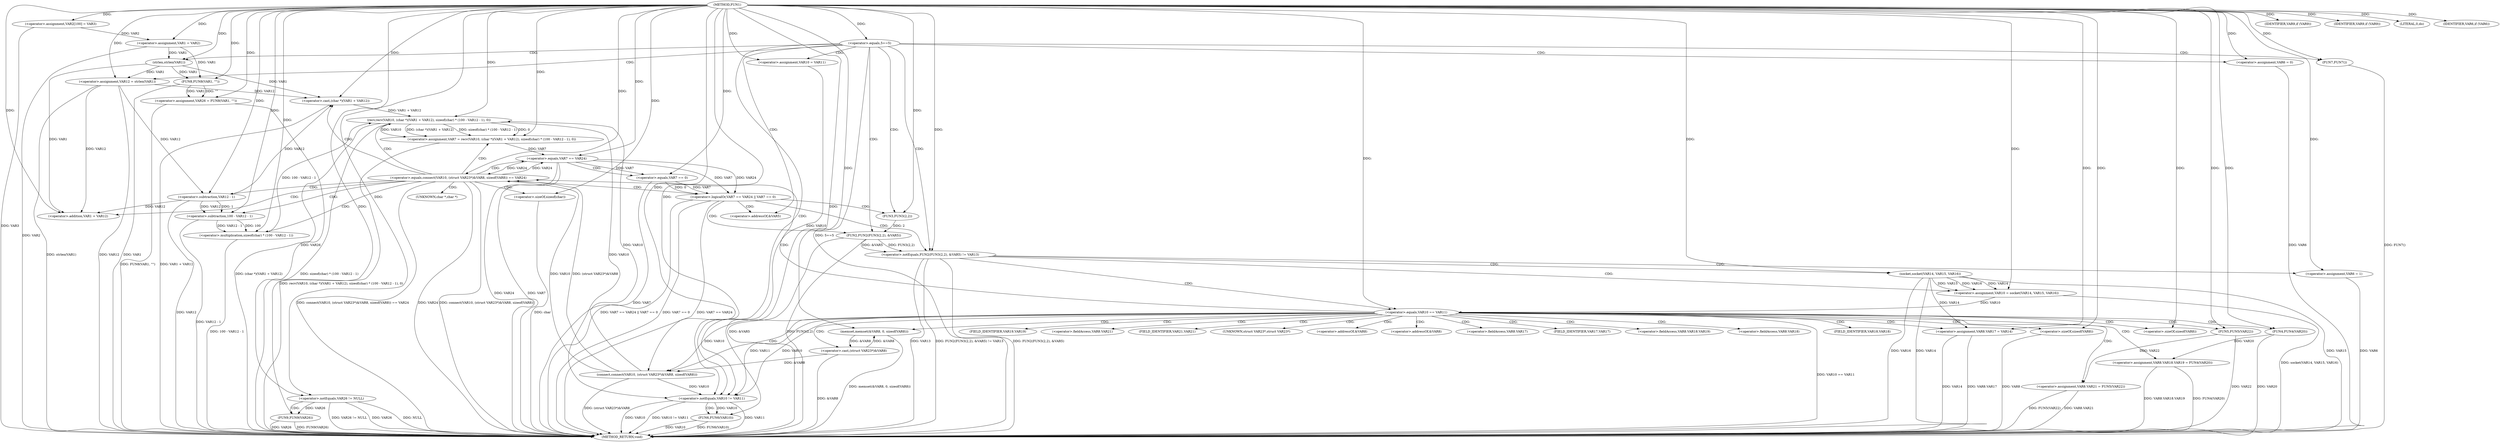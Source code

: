 digraph FUN1 {  
"1000100" [label = "(METHOD,FUN1)" ]
"1000259" [label = "(METHOD_RETURN,void)" ]
"1000104" [label = "(<operator>.assignment,VAR2[100] = VAR3)" ]
"1000107" [label = "(<operator>.assignment,VAR1 = VAR2)" ]
"1000111" [label = "(<operator>.equals,5==5)" ]
"1000118" [label = "(<operator>.assignment,VAR6 = 0)" ]
"1000125" [label = "(<operator>.assignment,VAR10 = VAR11)" ]
"1000129" [label = "(<operator>.assignment,VAR12 = strlen(VAR1))" ]
"1000131" [label = "(strlen,strlen(VAR1))" ]
"1000136" [label = "(<operator>.notEquals,FUN2(FUN3(2,2), &VAR5) != VAR13)" ]
"1000137" [label = "(FUN2,FUN2(FUN3(2,2), &VAR5))" ]
"1000138" [label = "(FUN3,FUN3(2,2))" ]
"1000146" [label = "(<operator>.assignment,VAR6 = 1)" ]
"1000149" [label = "(<operator>.assignment,VAR10 = socket(VAR14, VAR15, VAR16))" ]
"1000151" [label = "(socket,socket(VAR14, VAR15, VAR16))" ]
"1000156" [label = "(<operator>.equals,VAR10 == VAR11)" ]
"1000161" [label = "(memset,memset(&VAR8, 0, sizeof(VAR8)))" ]
"1000165" [label = "(<operator>.sizeOf,sizeof(VAR8))" ]
"1000167" [label = "(<operator>.assignment,VAR8.VAR17 = VAR14)" ]
"1000172" [label = "(<operator>.assignment,VAR8.VAR18.VAR19 = FUN4(VAR20))" ]
"1000178" [label = "(FUN4,FUN4(VAR20))" ]
"1000180" [label = "(<operator>.assignment,VAR8.VAR21 = FUN5(VAR22))" ]
"1000184" [label = "(FUN5,FUN5(VAR22))" ]
"1000187" [label = "(<operator>.equals,connect(VAR10, (struct VAR23*)&VAR8, sizeof(VAR8)) == VAR24)" ]
"1000188" [label = "(connect,connect(VAR10, (struct VAR23*)&VAR8, sizeof(VAR8)))" ]
"1000190" [label = "(<operator>.cast,(struct VAR23*)&VAR8)" ]
"1000194" [label = "(<operator>.sizeOf,sizeof(VAR8))" ]
"1000199" [label = "(<operator>.assignment,VAR7 = recv(VAR10, (char *)(VAR1 + VAR12), sizeof(char) * (100 - VAR12 - 1), 0))" ]
"1000201" [label = "(recv,recv(VAR10, (char *)(VAR1 + VAR12), sizeof(char) * (100 - VAR12 - 1), 0))" ]
"1000203" [label = "(<operator>.cast,(char *)(VAR1 + VAR12))" ]
"1000205" [label = "(<operator>.addition,VAR1 + VAR12)" ]
"1000208" [label = "(<operator>.multiplication,sizeof(char) * (100 - VAR12 - 1))" ]
"1000209" [label = "(<operator>.sizeOf,sizeof(char))" ]
"1000211" [label = "(<operator>.subtraction,100 - VAR12 - 1)" ]
"1000213" [label = "(<operator>.subtraction,VAR12 - 1)" ]
"1000218" [label = "(<operator>.logicalOr,VAR7 == VAR24 || VAR7 == 0)" ]
"1000219" [label = "(<operator>.equals,VAR7 == VAR24)" ]
"1000222" [label = "(<operator>.equals,VAR7 == 0)" ]
"1000228" [label = "(IDENTIFIER,VAR9,if (VAR9))" ]
"1000231" [label = "(IDENTIFIER,VAR9,if (VAR9))" ]
"1000233" [label = "(LITERAL,0,do)" ]
"1000235" [label = "(<operator>.notEquals,VAR10 != VAR11)" ]
"1000239" [label = "(FUN6,FUN6(VAR10))" ]
"1000242" [label = "(IDENTIFIER,VAR6,if (VAR6))" ]
"1000244" [label = "(FUN7,FUN7())" ]
"1000247" [label = "(<operator>.assignment,VAR26 = FUN8(VAR1, \"\"))" ]
"1000249" [label = "(FUN8,FUN8(VAR1, \"\"))" ]
"1000253" [label = "(<operator>.notEquals,VAR26 != NULL)" ]
"1000257" [label = "(FUN9,FUN9(VAR26))" ]
"1000141" [label = "(<operator>.addressOf,&VAR5)" ]
"1000162" [label = "(<operator>.addressOf,&VAR8)" ]
"1000168" [label = "(<operator>.fieldAccess,VAR8.VAR17)" ]
"1000170" [label = "(FIELD_IDENTIFIER,VAR17,VAR17)" ]
"1000173" [label = "(<operator>.fieldAccess,VAR8.VAR18.VAR19)" ]
"1000174" [label = "(<operator>.fieldAccess,VAR8.VAR18)" ]
"1000176" [label = "(FIELD_IDENTIFIER,VAR18,VAR18)" ]
"1000177" [label = "(FIELD_IDENTIFIER,VAR19,VAR19)" ]
"1000181" [label = "(<operator>.fieldAccess,VAR8.VAR21)" ]
"1000183" [label = "(FIELD_IDENTIFIER,VAR21,VAR21)" ]
"1000191" [label = "(UNKNOWN,struct VAR23*,struct VAR23*)" ]
"1000192" [label = "(<operator>.addressOf,&VAR8)" ]
"1000204" [label = "(UNKNOWN,char *,char *)" ]
  "1000184" -> "1000259"  [ label = "DDG: VAR22"] 
  "1000218" -> "1000259"  [ label = "DDG: VAR7 == VAR24"] 
  "1000137" -> "1000259"  [ label = "DDG: &VAR5"] 
  "1000180" -> "1000259"  [ label = "DDG: VAR8.VAR21"] 
  "1000151" -> "1000259"  [ label = "DDG: VAR15"] 
  "1000151" -> "1000259"  [ label = "DDG: VAR16"] 
  "1000129" -> "1000259"  [ label = "DDG: strlen(VAR1)"] 
  "1000187" -> "1000259"  [ label = "DDG: connect(VAR10, (struct VAR23*)&VAR8, sizeof(VAR8))"] 
  "1000172" -> "1000259"  [ label = "DDG: FUN4(VAR20)"] 
  "1000167" -> "1000259"  [ label = "DDG: VAR8.VAR17"] 
  "1000129" -> "1000259"  [ label = "DDG: VAR12"] 
  "1000187" -> "1000259"  [ label = "DDG: connect(VAR10, (struct VAR23*)&VAR8, sizeof(VAR8)) == VAR24"] 
  "1000219" -> "1000259"  [ label = "DDG: VAR24"] 
  "1000199" -> "1000259"  [ label = "DDG: recv(VAR10, (char *)(VAR1 + VAR12), sizeof(char) * (100 - VAR12 - 1), 0)"] 
  "1000222" -> "1000259"  [ label = "DDG: VAR7"] 
  "1000235" -> "1000259"  [ label = "DDG: VAR11"] 
  "1000209" -> "1000259"  [ label = "DDG: char"] 
  "1000235" -> "1000259"  [ label = "DDG: VAR10"] 
  "1000149" -> "1000259"  [ label = "DDG: socket(VAR14, VAR15, VAR16)"] 
  "1000239" -> "1000259"  [ label = "DDG: FUN6(VAR10)"] 
  "1000253" -> "1000259"  [ label = "DDG: VAR26 != NULL"] 
  "1000235" -> "1000259"  [ label = "DDG: VAR10 != VAR11"] 
  "1000188" -> "1000259"  [ label = "DDG: (struct VAR23*)&VAR8"] 
  "1000178" -> "1000259"  [ label = "DDG: VAR20"] 
  "1000253" -> "1000259"  [ label = "DDG: NULL"] 
  "1000239" -> "1000259"  [ label = "DDG: VAR10"] 
  "1000213" -> "1000259"  [ label = "DDG: VAR12"] 
  "1000253" -> "1000259"  [ label = "DDG: VAR26"] 
  "1000194" -> "1000259"  [ label = "DDG: VAR8"] 
  "1000180" -> "1000259"  [ label = "DDG: FUN5(VAR22)"] 
  "1000151" -> "1000259"  [ label = "DDG: VAR14"] 
  "1000218" -> "1000259"  [ label = "DDG: VAR7 == VAR24 || VAR7 == 0"] 
  "1000201" -> "1000259"  [ label = "DDG: (char *)(VAR1 + VAR12)"] 
  "1000218" -> "1000259"  [ label = "DDG: VAR7 == 0"] 
  "1000201" -> "1000259"  [ label = "DDG: sizeof(char) * (100 - VAR12 - 1)"] 
  "1000257" -> "1000259"  [ label = "DDG: VAR26"] 
  "1000211" -> "1000259"  [ label = "DDG: VAR12 - 1"] 
  "1000208" -> "1000259"  [ label = "DDG: 100 - VAR12 - 1"] 
  "1000172" -> "1000259"  [ label = "DDG: VAR8.VAR18.VAR19"] 
  "1000136" -> "1000259"  [ label = "DDG: VAR13"] 
  "1000136" -> "1000259"  [ label = "DDG: FUN2(FUN3(2,2), &VAR5) != VAR13"] 
  "1000219" -> "1000259"  [ label = "DDG: VAR7"] 
  "1000167" -> "1000259"  [ label = "DDG: VAR14"] 
  "1000244" -> "1000259"  [ label = "DDG: FUN7()"] 
  "1000257" -> "1000259"  [ label = "DDG: FUN9(VAR26)"] 
  "1000156" -> "1000259"  [ label = "DDG: VAR10 == VAR11"] 
  "1000249" -> "1000259"  [ label = "DDG: VAR1"] 
  "1000137" -> "1000259"  [ label = "DDG: FUN3(2,2)"] 
  "1000203" -> "1000259"  [ label = "DDG: VAR1 + VAR12"] 
  "1000118" -> "1000259"  [ label = "DDG: VAR6"] 
  "1000187" -> "1000259"  [ label = "DDG: VAR24"] 
  "1000146" -> "1000259"  [ label = "DDG: VAR6"] 
  "1000190" -> "1000259"  [ label = "DDG: &VAR8"] 
  "1000111" -> "1000259"  [ label = "DDG: 5==5"] 
  "1000161" -> "1000259"  [ label = "DDG: memset(&VAR8, 0, sizeof(VAR8))"] 
  "1000136" -> "1000259"  [ label = "DDG: FUN2(FUN3(2,2), &VAR5)"] 
  "1000104" -> "1000259"  [ label = "DDG: VAR3"] 
  "1000107" -> "1000259"  [ label = "DDG: VAR2"] 
  "1000247" -> "1000259"  [ label = "DDG: FUN8(VAR1, \"\")"] 
  "1000100" -> "1000104"  [ label = "DDG: "] 
  "1000104" -> "1000107"  [ label = "DDG: VAR2"] 
  "1000100" -> "1000107"  [ label = "DDG: "] 
  "1000100" -> "1000111"  [ label = "DDG: "] 
  "1000100" -> "1000118"  [ label = "DDG: "] 
  "1000100" -> "1000125"  [ label = "DDG: "] 
  "1000131" -> "1000129"  [ label = "DDG: VAR1"] 
  "1000100" -> "1000129"  [ label = "DDG: "] 
  "1000107" -> "1000131"  [ label = "DDG: VAR1"] 
  "1000100" -> "1000131"  [ label = "DDG: "] 
  "1000137" -> "1000136"  [ label = "DDG: FUN3(2,2)"] 
  "1000137" -> "1000136"  [ label = "DDG: &VAR5"] 
  "1000138" -> "1000137"  [ label = "DDG: 2"] 
  "1000100" -> "1000138"  [ label = "DDG: "] 
  "1000100" -> "1000136"  [ label = "DDG: "] 
  "1000100" -> "1000146"  [ label = "DDG: "] 
  "1000151" -> "1000149"  [ label = "DDG: VAR14"] 
  "1000151" -> "1000149"  [ label = "DDG: VAR15"] 
  "1000151" -> "1000149"  [ label = "DDG: VAR16"] 
  "1000100" -> "1000149"  [ label = "DDG: "] 
  "1000100" -> "1000151"  [ label = "DDG: "] 
  "1000149" -> "1000156"  [ label = "DDG: VAR10"] 
  "1000100" -> "1000156"  [ label = "DDG: "] 
  "1000190" -> "1000161"  [ label = "DDG: &VAR8"] 
  "1000100" -> "1000161"  [ label = "DDG: "] 
  "1000100" -> "1000165"  [ label = "DDG: "] 
  "1000151" -> "1000167"  [ label = "DDG: VAR14"] 
  "1000100" -> "1000167"  [ label = "DDG: "] 
  "1000178" -> "1000172"  [ label = "DDG: VAR20"] 
  "1000100" -> "1000178"  [ label = "DDG: "] 
  "1000184" -> "1000180"  [ label = "DDG: VAR22"] 
  "1000100" -> "1000184"  [ label = "DDG: "] 
  "1000188" -> "1000187"  [ label = "DDG: VAR10"] 
  "1000188" -> "1000187"  [ label = "DDG: (struct VAR23*)&VAR8"] 
  "1000156" -> "1000188"  [ label = "DDG: VAR10"] 
  "1000100" -> "1000188"  [ label = "DDG: "] 
  "1000190" -> "1000188"  [ label = "DDG: &VAR8"] 
  "1000161" -> "1000190"  [ label = "DDG: &VAR8"] 
  "1000100" -> "1000194"  [ label = "DDG: "] 
  "1000219" -> "1000187"  [ label = "DDG: VAR24"] 
  "1000100" -> "1000187"  [ label = "DDG: "] 
  "1000201" -> "1000199"  [ label = "DDG: VAR10"] 
  "1000201" -> "1000199"  [ label = "DDG: (char *)(VAR1 + VAR12)"] 
  "1000201" -> "1000199"  [ label = "DDG: sizeof(char) * (100 - VAR12 - 1)"] 
  "1000201" -> "1000199"  [ label = "DDG: 0"] 
  "1000100" -> "1000199"  [ label = "DDG: "] 
  "1000188" -> "1000201"  [ label = "DDG: VAR10"] 
  "1000100" -> "1000201"  [ label = "DDG: "] 
  "1000203" -> "1000201"  [ label = "DDG: VAR1 + VAR12"] 
  "1000131" -> "1000203"  [ label = "DDG: VAR1"] 
  "1000100" -> "1000203"  [ label = "DDG: "] 
  "1000129" -> "1000203"  [ label = "DDG: VAR12"] 
  "1000213" -> "1000203"  [ label = "DDG: VAR12"] 
  "1000131" -> "1000205"  [ label = "DDG: VAR1"] 
  "1000100" -> "1000205"  [ label = "DDG: "] 
  "1000129" -> "1000205"  [ label = "DDG: VAR12"] 
  "1000213" -> "1000205"  [ label = "DDG: VAR12"] 
  "1000208" -> "1000201"  [ label = "DDG: 100 - VAR12 - 1"] 
  "1000100" -> "1000208"  [ label = "DDG: "] 
  "1000100" -> "1000209"  [ label = "DDG: "] 
  "1000211" -> "1000208"  [ label = "DDG: 100"] 
  "1000211" -> "1000208"  [ label = "DDG: VAR12 - 1"] 
  "1000100" -> "1000211"  [ label = "DDG: "] 
  "1000213" -> "1000211"  [ label = "DDG: VAR12"] 
  "1000213" -> "1000211"  [ label = "DDG: 1"] 
  "1000100" -> "1000213"  [ label = "DDG: "] 
  "1000129" -> "1000213"  [ label = "DDG: VAR12"] 
  "1000219" -> "1000218"  [ label = "DDG: VAR7"] 
  "1000219" -> "1000218"  [ label = "DDG: VAR24"] 
  "1000199" -> "1000219"  [ label = "DDG: VAR7"] 
  "1000100" -> "1000219"  [ label = "DDG: "] 
  "1000187" -> "1000219"  [ label = "DDG: VAR24"] 
  "1000222" -> "1000218"  [ label = "DDG: VAR7"] 
  "1000222" -> "1000218"  [ label = "DDG: 0"] 
  "1000219" -> "1000222"  [ label = "DDG: VAR7"] 
  "1000100" -> "1000222"  [ label = "DDG: "] 
  "1000100" -> "1000228"  [ label = "DDG: "] 
  "1000100" -> "1000231"  [ label = "DDG: "] 
  "1000100" -> "1000233"  [ label = "DDG: "] 
  "1000125" -> "1000235"  [ label = "DDG: VAR10"] 
  "1000156" -> "1000235"  [ label = "DDG: VAR10"] 
  "1000188" -> "1000235"  [ label = "DDG: VAR10"] 
  "1000201" -> "1000235"  [ label = "DDG: VAR10"] 
  "1000100" -> "1000235"  [ label = "DDG: "] 
  "1000156" -> "1000235"  [ label = "DDG: VAR11"] 
  "1000235" -> "1000239"  [ label = "DDG: VAR10"] 
  "1000100" -> "1000239"  [ label = "DDG: "] 
  "1000100" -> "1000242"  [ label = "DDG: "] 
  "1000100" -> "1000244"  [ label = "DDG: "] 
  "1000249" -> "1000247"  [ label = "DDG: VAR1"] 
  "1000249" -> "1000247"  [ label = "DDG: \"\""] 
  "1000100" -> "1000247"  [ label = "DDG: "] 
  "1000107" -> "1000249"  [ label = "DDG: VAR1"] 
  "1000131" -> "1000249"  [ label = "DDG: VAR1"] 
  "1000100" -> "1000249"  [ label = "DDG: "] 
  "1000247" -> "1000253"  [ label = "DDG: VAR26"] 
  "1000100" -> "1000253"  [ label = "DDG: "] 
  "1000253" -> "1000257"  [ label = "DDG: VAR26"] 
  "1000100" -> "1000257"  [ label = "DDG: "] 
  "1000111" -> "1000125"  [ label = "CDG: "] 
  "1000111" -> "1000141"  [ label = "CDG: "] 
  "1000111" -> "1000235"  [ label = "CDG: "] 
  "1000111" -> "1000138"  [ label = "CDG: "] 
  "1000111" -> "1000136"  [ label = "CDG: "] 
  "1000111" -> "1000118"  [ label = "CDG: "] 
  "1000111" -> "1000131"  [ label = "CDG: "] 
  "1000111" -> "1000137"  [ label = "CDG: "] 
  "1000111" -> "1000129"  [ label = "CDG: "] 
  "1000111" -> "1000244"  [ label = "CDG: "] 
  "1000136" -> "1000156"  [ label = "CDG: "] 
  "1000136" -> "1000149"  [ label = "CDG: "] 
  "1000136" -> "1000151"  [ label = "CDG: "] 
  "1000136" -> "1000146"  [ label = "CDG: "] 
  "1000156" -> "1000174"  [ label = "CDG: "] 
  "1000156" -> "1000191"  [ label = "CDG: "] 
  "1000156" -> "1000161"  [ label = "CDG: "] 
  "1000156" -> "1000180"  [ label = "CDG: "] 
  "1000156" -> "1000183"  [ label = "CDG: "] 
  "1000156" -> "1000165"  [ label = "CDG: "] 
  "1000156" -> "1000188"  [ label = "CDG: "] 
  "1000156" -> "1000190"  [ label = "CDG: "] 
  "1000156" -> "1000167"  [ label = "CDG: "] 
  "1000156" -> "1000194"  [ label = "CDG: "] 
  "1000156" -> "1000192"  [ label = "CDG: "] 
  "1000156" -> "1000176"  [ label = "CDG: "] 
  "1000156" -> "1000187"  [ label = "CDG: "] 
  "1000156" -> "1000172"  [ label = "CDG: "] 
  "1000156" -> "1000168"  [ label = "CDG: "] 
  "1000156" -> "1000178"  [ label = "CDG: "] 
  "1000156" -> "1000173"  [ label = "CDG: "] 
  "1000156" -> "1000170"  [ label = "CDG: "] 
  "1000156" -> "1000184"  [ label = "CDG: "] 
  "1000156" -> "1000177"  [ label = "CDG: "] 
  "1000156" -> "1000162"  [ label = "CDG: "] 
  "1000156" -> "1000181"  [ label = "CDG: "] 
  "1000187" -> "1000211"  [ label = "CDG: "] 
  "1000187" -> "1000208"  [ label = "CDG: "] 
  "1000187" -> "1000199"  [ label = "CDG: "] 
  "1000187" -> "1000204"  [ label = "CDG: "] 
  "1000187" -> "1000219"  [ label = "CDG: "] 
  "1000187" -> "1000201"  [ label = "CDG: "] 
  "1000187" -> "1000213"  [ label = "CDG: "] 
  "1000187" -> "1000203"  [ label = "CDG: "] 
  "1000187" -> "1000205"  [ label = "CDG: "] 
  "1000187" -> "1000218"  [ label = "CDG: "] 
  "1000187" -> "1000209"  [ label = "CDG: "] 
  "1000218" -> "1000141"  [ label = "CDG: "] 
  "1000218" -> "1000138"  [ label = "CDG: "] 
  "1000218" -> "1000136"  [ label = "CDG: "] 
  "1000218" -> "1000137"  [ label = "CDG: "] 
  "1000219" -> "1000222"  [ label = "CDG: "] 
  "1000235" -> "1000239"  [ label = "CDG: "] 
  "1000253" -> "1000257"  [ label = "CDG: "] 
}
